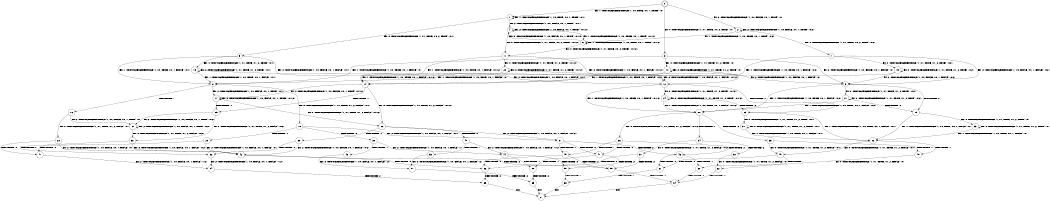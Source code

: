 digraph BCG {
size = "7, 10.5";
center = TRUE;
node [shape = circle];
0 [peripheries = 2];
0 -> 1 [label = "EX !1 !ATOMIC_EXCH_BRANCH (1, +0, TRUE, +0, 1, TRUE) !:0:"];
0 -> 2 [label = "EX !2 !ATOMIC_EXCH_BRANCH (1, +0, FALSE, +0, 1, TRUE) !:0:"];
0 -> 3 [label = "EX !0 !ATOMIC_EXCH_BRANCH (1, +1, TRUE, +0, 2, TRUE) !:0:"];
1 -> 4 [label = "EX !2 !ATOMIC_EXCH_BRANCH (1, +0, FALSE, +0, 1, TRUE) !:0:1:"];
1 -> 5 [label = "EX !0 !ATOMIC_EXCH_BRANCH (1, +1, TRUE, +0, 2, TRUE) !:0:1:"];
1 -> 1 [label = "EX !1 !ATOMIC_EXCH_BRANCH (1, +0, TRUE, +0, 1, TRUE) !:0:1:"];
2 -> 6 [label = "EX !1 !ATOMIC_EXCH_BRANCH (1, +0, TRUE, +0, 1, TRUE) !:0:2:"];
2 -> 7 [label = "EX !0 !ATOMIC_EXCH_BRANCH (1, +1, TRUE, +0, 2, TRUE) !:0:2:"];
2 -> 2 [label = "EX !2 !ATOMIC_EXCH_BRANCH (1, +0, FALSE, +0, 1, TRUE) !:0:2:"];
3 -> 8 [label = "EX !1 !ATOMIC_EXCH_BRANCH (1, +0, TRUE, +0, 1, FALSE) !:0:"];
3 -> 9 [label = "EX !2 !ATOMIC_EXCH_BRANCH (1, +0, FALSE, +0, 1, FALSE) !:0:"];
3 -> 10 [label = "EX !0 !ATOMIC_EXCH_BRANCH (1, +1, TRUE, +1, 2, TRUE) !:0:"];
4 -> 11 [label = "EX !0 !ATOMIC_EXCH_BRANCH (1, +1, TRUE, +0, 2, TRUE) !:0:1:2:"];
4 -> 4 [label = "EX !2 !ATOMIC_EXCH_BRANCH (1, +0, FALSE, +0, 1, TRUE) !:0:1:2:"];
4 -> 6 [label = "EX !1 !ATOMIC_EXCH_BRANCH (1, +0, TRUE, +0, 1, TRUE) !:0:1:2:"];
5 -> 12 [label = "EX !2 !ATOMIC_EXCH_BRANCH (1, +0, FALSE, +0, 1, FALSE) !:0:1:"];
5 -> 8 [label = "EX !1 !ATOMIC_EXCH_BRANCH (1, +0, TRUE, +0, 1, FALSE) !:0:1:"];
5 -> 13 [label = "EX !0 !ATOMIC_EXCH_BRANCH (1, +1, TRUE, +1, 2, TRUE) !:0:1:"];
6 -> 11 [label = "EX !0 !ATOMIC_EXCH_BRANCH (1, +1, TRUE, +0, 2, TRUE) !:0:1:2:"];
6 -> 4 [label = "EX !2 !ATOMIC_EXCH_BRANCH (1, +0, FALSE, +0, 1, TRUE) !:0:1:2:"];
6 -> 6 [label = "EX !1 !ATOMIC_EXCH_BRANCH (1, +0, TRUE, +0, 1, TRUE) !:0:1:2:"];
7 -> 14 [label = "EX !1 !ATOMIC_EXCH_BRANCH (1, +0, TRUE, +0, 1, FALSE) !:0:2:"];
7 -> 9 [label = "EX !2 !ATOMIC_EXCH_BRANCH (1, +0, FALSE, +0, 1, FALSE) !:0:2:"];
7 -> 15 [label = "EX !0 !ATOMIC_EXCH_BRANCH (1, +1, TRUE, +1, 2, TRUE) !:0:2:"];
8 -> 16 [label = "TERMINATE !1"];
8 -> 17 [label = "EX !2 !ATOMIC_EXCH_BRANCH (1, +0, FALSE, +0, 1, TRUE) !:0:1:"];
8 -> 18 [label = "EX !0 !ATOMIC_EXCH_BRANCH (1, +1, TRUE, +1, 2, FALSE) !:0:1:"];
9 -> 19 [label = "TERMINATE !2"];
9 -> 20 [label = "EX !1 !ATOMIC_EXCH_BRANCH (1, +0, TRUE, +0, 1, FALSE) !:0:2:"];
9 -> 21 [label = "EX !0 !ATOMIC_EXCH_BRANCH (1, +1, TRUE, +1, 2, TRUE) !:0:2:"];
10 -> 8 [label = "EX !1 !ATOMIC_EXCH_BRANCH (1, +0, TRUE, +0, 1, FALSE) !:0:"];
10 -> 9 [label = "EX !2 !ATOMIC_EXCH_BRANCH (1, +0, FALSE, +0, 1, FALSE) !:0:"];
10 -> 10 [label = "EX !0 !ATOMIC_EXCH_BRANCH (1, +1, TRUE, +1, 2, TRUE) !:0:"];
11 -> 12 [label = "EX !2 !ATOMIC_EXCH_BRANCH (1, +0, FALSE, +0, 1, FALSE) !:0:1:2:"];
11 -> 14 [label = "EX !1 !ATOMIC_EXCH_BRANCH (1, +0, TRUE, +0, 1, FALSE) !:0:1:2:"];
11 -> 22 [label = "EX !0 !ATOMIC_EXCH_BRANCH (1, +1, TRUE, +1, 2, TRUE) !:0:1:2:"];
12 -> 23 [label = "TERMINATE !2"];
12 -> 20 [label = "EX !1 !ATOMIC_EXCH_BRANCH (1, +0, TRUE, +0, 1, FALSE) !:0:1:2:"];
12 -> 24 [label = "EX !0 !ATOMIC_EXCH_BRANCH (1, +1, TRUE, +1, 2, TRUE) !:0:1:2:"];
13 -> 12 [label = "EX !2 !ATOMIC_EXCH_BRANCH (1, +0, FALSE, +0, 1, FALSE) !:0:1:"];
13 -> 8 [label = "EX !1 !ATOMIC_EXCH_BRANCH (1, +0, TRUE, +0, 1, FALSE) !:0:1:"];
13 -> 13 [label = "EX !0 !ATOMIC_EXCH_BRANCH (1, +1, TRUE, +1, 2, TRUE) !:0:1:"];
14 -> 25 [label = "TERMINATE !1"];
14 -> 17 [label = "EX !2 !ATOMIC_EXCH_BRANCH (1, +0, FALSE, +0, 1, TRUE) !:0:1:2:"];
14 -> 26 [label = "EX !0 !ATOMIC_EXCH_BRANCH (1, +1, TRUE, +1, 2, FALSE) !:0:1:2:"];
15 -> 14 [label = "EX !1 !ATOMIC_EXCH_BRANCH (1, +0, TRUE, +0, 1, FALSE) !:0:2:"];
15 -> 9 [label = "EX !2 !ATOMIC_EXCH_BRANCH (1, +0, FALSE, +0, 1, FALSE) !:0:2:"];
15 -> 15 [label = "EX !0 !ATOMIC_EXCH_BRANCH (1, +1, TRUE, +1, 2, TRUE) !:0:2:"];
16 -> 27 [label = "EX !2 !ATOMIC_EXCH_BRANCH (1, +0, FALSE, +0, 1, TRUE) !:0:"];
16 -> 28 [label = "EX !0 !ATOMIC_EXCH_BRANCH (1, +1, TRUE, +1, 2, FALSE) !:0:"];
17 -> 25 [label = "TERMINATE !1"];
17 -> 17 [label = "EX !2 !ATOMIC_EXCH_BRANCH (1, +0, FALSE, +0, 1, TRUE) !:0:1:2:"];
17 -> 26 [label = "EX !0 !ATOMIC_EXCH_BRANCH (1, +1, TRUE, +1, 2, FALSE) !:0:1:2:"];
18 -> 29 [label = "TERMINATE !1"];
18 -> 30 [label = "TERMINATE !0"];
18 -> 31 [label = "EX !2 !ATOMIC_EXCH_BRANCH (1, +0, FALSE, +0, 1, FALSE) !:0:1:"];
19 -> 32 [label = "EX !1 !ATOMIC_EXCH_BRANCH (1, +0, TRUE, +0, 1, FALSE) !:0:"];
19 -> 33 [label = "EX !0 !ATOMIC_EXCH_BRANCH (1, +1, TRUE, +1, 2, TRUE) !:0:"];
20 -> 34 [label = "TERMINATE !1"];
20 -> 35 [label = "TERMINATE !2"];
20 -> 36 [label = "EX !0 !ATOMIC_EXCH_BRANCH (1, +1, TRUE, +1, 2, FALSE) !:0:1:2:"];
21 -> 19 [label = "TERMINATE !2"];
21 -> 20 [label = "EX !1 !ATOMIC_EXCH_BRANCH (1, +0, TRUE, +0, 1, FALSE) !:0:2:"];
21 -> 21 [label = "EX !0 !ATOMIC_EXCH_BRANCH (1, +1, TRUE, +1, 2, TRUE) !:0:2:"];
22 -> 12 [label = "EX !2 !ATOMIC_EXCH_BRANCH (1, +0, FALSE, +0, 1, FALSE) !:0:1:2:"];
22 -> 14 [label = "EX !1 !ATOMIC_EXCH_BRANCH (1, +0, TRUE, +0, 1, FALSE) !:0:1:2:"];
22 -> 22 [label = "EX !0 !ATOMIC_EXCH_BRANCH (1, +1, TRUE, +1, 2, TRUE) !:0:1:2:"];
23 -> 32 [label = "EX !1 !ATOMIC_EXCH_BRANCH (1, +0, TRUE, +0, 1, FALSE) !:0:1:"];
23 -> 37 [label = "EX !0 !ATOMIC_EXCH_BRANCH (1, +1, TRUE, +1, 2, TRUE) !:0:1:"];
24 -> 23 [label = "TERMINATE !2"];
24 -> 20 [label = "EX !1 !ATOMIC_EXCH_BRANCH (1, +0, TRUE, +0, 1, FALSE) !:0:1:2:"];
24 -> 24 [label = "EX !0 !ATOMIC_EXCH_BRANCH (1, +1, TRUE, +1, 2, TRUE) !:0:1:2:"];
25 -> 27 [label = "EX !2 !ATOMIC_EXCH_BRANCH (1, +0, FALSE, +0, 1, TRUE) !:0:2:"];
25 -> 38 [label = "EX !0 !ATOMIC_EXCH_BRANCH (1, +1, TRUE, +1, 2, FALSE) !:0:2:"];
26 -> 39 [label = "TERMINATE !1"];
26 -> 40 [label = "TERMINATE !0"];
26 -> 31 [label = "EX !2 !ATOMIC_EXCH_BRANCH (1, +0, FALSE, +0, 1, FALSE) !:0:1:2:"];
27 -> 27 [label = "EX !2 !ATOMIC_EXCH_BRANCH (1, +0, FALSE, +0, 1, TRUE) !:0:2:"];
27 -> 38 [label = "EX !0 !ATOMIC_EXCH_BRANCH (1, +1, TRUE, +1, 2, FALSE) !:0:2:"];
28 -> 41 [label = "TERMINATE !0"];
28 -> 42 [label = "EX !2 !ATOMIC_EXCH_BRANCH (1, +0, FALSE, +0, 1, FALSE) !:0:"];
29 -> 41 [label = "TERMINATE !0"];
29 -> 42 [label = "EX !2 !ATOMIC_EXCH_BRANCH (1, +0, FALSE, +0, 1, FALSE) !:0:"];
30 -> 43 [label = "TERMINATE !1"];
30 -> 44 [label = "EX !2 !ATOMIC_EXCH_BRANCH (1, +0, FALSE, +0, 1, FALSE) !:1:"];
31 -> 45 [label = "TERMINATE !1"];
31 -> 46 [label = "TERMINATE !2"];
31 -> 47 [label = "TERMINATE !0"];
32 -> 48 [label = "TERMINATE !1"];
32 -> 49 [label = "EX !0 !ATOMIC_EXCH_BRANCH (1, +1, TRUE, +1, 2, FALSE) !:0:1:"];
33 -> 32 [label = "EX !1 !ATOMIC_EXCH_BRANCH (1, +0, TRUE, +0, 1, FALSE) !:0:"];
33 -> 33 [label = "EX !0 !ATOMIC_EXCH_BRANCH (1, +1, TRUE, +1, 2, TRUE) !:0:"];
34 -> 50 [label = "TERMINATE !2"];
34 -> 51 [label = "EX !0 !ATOMIC_EXCH_BRANCH (1, +1, TRUE, +1, 2, FALSE) !:0:2:"];
35 -> 48 [label = "TERMINATE !1"];
35 -> 49 [label = "EX !0 !ATOMIC_EXCH_BRANCH (1, +1, TRUE, +1, 2, FALSE) !:0:1:"];
36 -> 45 [label = "TERMINATE !1"];
36 -> 46 [label = "TERMINATE !2"];
36 -> 47 [label = "TERMINATE !0"];
37 -> 32 [label = "EX !1 !ATOMIC_EXCH_BRANCH (1, +0, TRUE, +0, 1, FALSE) !:0:1:"];
37 -> 37 [label = "EX !0 !ATOMIC_EXCH_BRANCH (1, +1, TRUE, +1, 2, TRUE) !:0:1:"];
38 -> 52 [label = "TERMINATE !0"];
38 -> 42 [label = "EX !2 !ATOMIC_EXCH_BRANCH (1, +0, FALSE, +0, 1, FALSE) !:0:2:"];
39 -> 52 [label = "TERMINATE !0"];
39 -> 42 [label = "EX !2 !ATOMIC_EXCH_BRANCH (1, +0, FALSE, +0, 1, FALSE) !:0:2:"];
40 -> 53 [label = "TERMINATE !1"];
40 -> 44 [label = "EX !2 !ATOMIC_EXCH_BRANCH (1, +0, FALSE, +0, 1, FALSE) !:1:2:"];
41 -> 54 [label = "EX !2 !ATOMIC_EXCH_BRANCH (1, +0, FALSE, +0, 1, FALSE) !:1:2:"];
42 -> 55 [label = "TERMINATE !2"];
42 -> 56 [label = "TERMINATE !0"];
43 -> 57 [label = "EX !2 !ATOMIC_EXCH_BRANCH (1, +0, FALSE, +0, 1, FALSE) !:2:"];
44 -> 58 [label = "TERMINATE !1"];
44 -> 59 [label = "TERMINATE !2"];
45 -> 55 [label = "TERMINATE !2"];
45 -> 56 [label = "TERMINATE !0"];
46 -> 60 [label = "TERMINATE !1"];
46 -> 61 [label = "TERMINATE !0"];
47 -> 58 [label = "TERMINATE !1"];
47 -> 59 [label = "TERMINATE !2"];
48 -> 62 [label = "EX !0 !ATOMIC_EXCH_BRANCH (1, +1, TRUE, +1, 2, FALSE) !:0:"];
49 -> 60 [label = "TERMINATE !1"];
49 -> 61 [label = "TERMINATE !0"];
50 -> 62 [label = "EX !0 !ATOMIC_EXCH_BRANCH (1, +1, TRUE, +1, 2, FALSE) !:0:"];
51 -> 55 [label = "TERMINATE !2"];
51 -> 56 [label = "TERMINATE !0"];
52 -> 54 [label = "EX !2 !ATOMIC_EXCH_BRANCH (1, +0, FALSE, +0, 1, FALSE) !:1:2:"];
53 -> 57 [label = "EX !2 !ATOMIC_EXCH_BRANCH (1, +0, FALSE, +0, 1, FALSE) !:2:"];
54 -> 63 [label = "TERMINATE !2"];
55 -> 64 [label = "TERMINATE !0"];
56 -> 63 [label = "TERMINATE !2"];
57 -> 65 [label = "TERMINATE !2"];
58 -> 65 [label = "TERMINATE !2"];
59 -> 66 [label = "TERMINATE !1"];
60 -> 64 [label = "TERMINATE !0"];
61 -> 66 [label = "TERMINATE !1"];
62 -> 64 [label = "TERMINATE !0"];
63 -> 67 [label = "exit"];
64 -> 67 [label = "exit"];
65 -> 67 [label = "exit"];
66 -> 67 [label = "exit"];
}
